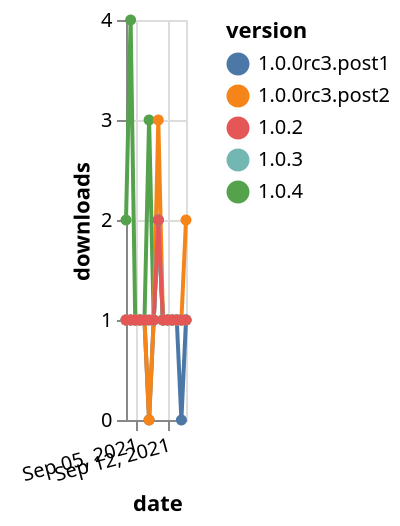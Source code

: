{"$schema": "https://vega.github.io/schema/vega-lite/v5.json", "description": "A simple bar chart with embedded data.", "data": {"values": [{"date": "2021-09-03", "total": 126, "delta": 2, "version": "1.0.4"}, {"date": "2021-09-04", "total": 130, "delta": 4, "version": "1.0.4"}, {"date": "2021-09-05", "total": 131, "delta": 1, "version": "1.0.4"}, {"date": "2021-09-06", "total": 132, "delta": 1, "version": "1.0.4"}, {"date": "2021-09-07", "total": 133, "delta": 1, "version": "1.0.4"}, {"date": "2021-09-08", "total": 136, "delta": 3, "version": "1.0.4"}, {"date": "2021-09-09", "total": 137, "delta": 1, "version": "1.0.4"}, {"date": "2021-09-10", "total": 139, "delta": 2, "version": "1.0.4"}, {"date": "2021-09-11", "total": 140, "delta": 1, "version": "1.0.4"}, {"date": "2021-09-12", "total": 141, "delta": 1, "version": "1.0.4"}, {"date": "2021-09-13", "total": 142, "delta": 1, "version": "1.0.4"}, {"date": "2021-09-14", "total": 143, "delta": 1, "version": "1.0.4"}, {"date": "2021-09-15", "total": 144, "delta": 1, "version": "1.0.4"}, {"date": "2021-09-16", "total": 145, "delta": 1, "version": "1.0.4"}, {"date": "2021-09-03", "total": 157, "delta": 1, "version": "1.0.0rc3.post1"}, {"date": "2021-09-04", "total": 158, "delta": 1, "version": "1.0.0rc3.post1"}, {"date": "2021-09-05", "total": 159, "delta": 1, "version": "1.0.0rc3.post1"}, {"date": "2021-09-06", "total": 160, "delta": 1, "version": "1.0.0rc3.post1"}, {"date": "2021-09-07", "total": 161, "delta": 1, "version": "1.0.0rc3.post1"}, {"date": "2021-09-08", "total": 161, "delta": 0, "version": "1.0.0rc3.post1"}, {"date": "2021-09-09", "total": 162, "delta": 1, "version": "1.0.0rc3.post1"}, {"date": "2021-09-10", "total": 164, "delta": 2, "version": "1.0.0rc3.post1"}, {"date": "2021-09-11", "total": 165, "delta": 1, "version": "1.0.0rc3.post1"}, {"date": "2021-09-12", "total": 166, "delta": 1, "version": "1.0.0rc3.post1"}, {"date": "2021-09-13", "total": 167, "delta": 1, "version": "1.0.0rc3.post1"}, {"date": "2021-09-14", "total": 168, "delta": 1, "version": "1.0.0rc3.post1"}, {"date": "2021-09-15", "total": 168, "delta": 0, "version": "1.0.0rc3.post1"}, {"date": "2021-09-16", "total": 169, "delta": 1, "version": "1.0.0rc3.post1"}, {"date": "2021-09-03", "total": 406, "delta": 1, "version": "1.0.0rc3.post2"}, {"date": "2021-09-04", "total": 407, "delta": 1, "version": "1.0.0rc3.post2"}, {"date": "2021-09-05", "total": 408, "delta": 1, "version": "1.0.0rc3.post2"}, {"date": "2021-09-06", "total": 409, "delta": 1, "version": "1.0.0rc3.post2"}, {"date": "2021-09-07", "total": 410, "delta": 1, "version": "1.0.0rc3.post2"}, {"date": "2021-09-08", "total": 410, "delta": 0, "version": "1.0.0rc3.post2"}, {"date": "2021-09-09", "total": 411, "delta": 1, "version": "1.0.0rc3.post2"}, {"date": "2021-09-10", "total": 414, "delta": 3, "version": "1.0.0rc3.post2"}, {"date": "2021-09-11", "total": 415, "delta": 1, "version": "1.0.0rc3.post2"}, {"date": "2021-09-12", "total": 416, "delta": 1, "version": "1.0.0rc3.post2"}, {"date": "2021-09-13", "total": 417, "delta": 1, "version": "1.0.0rc3.post2"}, {"date": "2021-09-14", "total": 418, "delta": 1, "version": "1.0.0rc3.post2"}, {"date": "2021-09-15", "total": 419, "delta": 1, "version": "1.0.0rc3.post2"}, {"date": "2021-09-16", "total": 421, "delta": 2, "version": "1.0.0rc3.post2"}, {"date": "2021-09-03", "total": 133, "delta": 1, "version": "1.0.3"}, {"date": "2021-09-04", "total": 134, "delta": 1, "version": "1.0.3"}, {"date": "2021-09-05", "total": 135, "delta": 1, "version": "1.0.3"}, {"date": "2021-09-06", "total": 136, "delta": 1, "version": "1.0.3"}, {"date": "2021-09-07", "total": 137, "delta": 1, "version": "1.0.3"}, {"date": "2021-09-08", "total": 138, "delta": 1, "version": "1.0.3"}, {"date": "2021-09-09", "total": 139, "delta": 1, "version": "1.0.3"}, {"date": "2021-09-10", "total": 141, "delta": 2, "version": "1.0.3"}, {"date": "2021-09-11", "total": 142, "delta": 1, "version": "1.0.3"}, {"date": "2021-09-12", "total": 143, "delta": 1, "version": "1.0.3"}, {"date": "2021-09-13", "total": 144, "delta": 1, "version": "1.0.3"}, {"date": "2021-09-14", "total": 145, "delta": 1, "version": "1.0.3"}, {"date": "2021-09-15", "total": 146, "delta": 1, "version": "1.0.3"}, {"date": "2021-09-16", "total": 147, "delta": 1, "version": "1.0.3"}, {"date": "2021-09-03", "total": 133, "delta": 1, "version": "1.0.2"}, {"date": "2021-09-04", "total": 134, "delta": 1, "version": "1.0.2"}, {"date": "2021-09-05", "total": 135, "delta": 1, "version": "1.0.2"}, {"date": "2021-09-06", "total": 136, "delta": 1, "version": "1.0.2"}, {"date": "2021-09-07", "total": 137, "delta": 1, "version": "1.0.2"}, {"date": "2021-09-08", "total": 138, "delta": 1, "version": "1.0.2"}, {"date": "2021-09-09", "total": 139, "delta": 1, "version": "1.0.2"}, {"date": "2021-09-10", "total": 141, "delta": 2, "version": "1.0.2"}, {"date": "2021-09-11", "total": 142, "delta": 1, "version": "1.0.2"}, {"date": "2021-09-12", "total": 143, "delta": 1, "version": "1.0.2"}, {"date": "2021-09-13", "total": 144, "delta": 1, "version": "1.0.2"}, {"date": "2021-09-14", "total": 145, "delta": 1, "version": "1.0.2"}, {"date": "2021-09-15", "total": 146, "delta": 1, "version": "1.0.2"}, {"date": "2021-09-16", "total": 147, "delta": 1, "version": "1.0.2"}]}, "width": "container", "mark": {"type": "line", "point": {"filled": true}}, "encoding": {"x": {"field": "date", "type": "temporal", "timeUnit": "yearmonthdate", "title": "date", "axis": {"labelAngle": -15}}, "y": {"field": "delta", "type": "quantitative", "title": "downloads"}, "color": {"field": "version", "type": "nominal"}, "tooltip": {"field": "delta"}}}